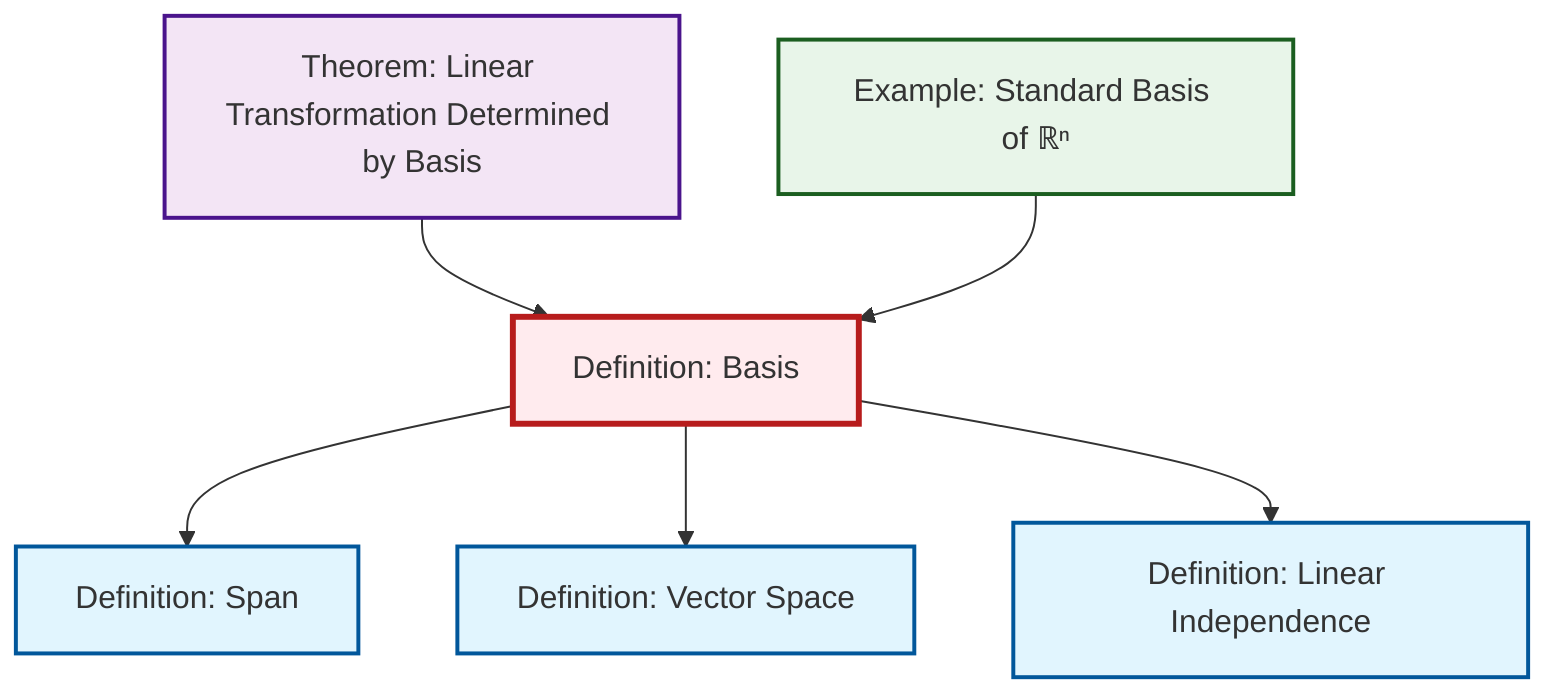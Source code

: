 graph TD
    classDef definition fill:#e1f5fe,stroke:#01579b,stroke-width:2px
    classDef theorem fill:#f3e5f5,stroke:#4a148c,stroke-width:2px
    classDef axiom fill:#fff3e0,stroke:#e65100,stroke-width:2px
    classDef example fill:#e8f5e9,stroke:#1b5e20,stroke-width:2px
    classDef current fill:#ffebee,stroke:#b71c1c,stroke-width:3px
    ex-standard-basis-rn["Example: Standard Basis of ℝⁿ"]:::example
    thm-linear-transformation-basis["Theorem: Linear Transformation Determined by Basis"]:::theorem
    def-basis["Definition: Basis"]:::definition
    def-vector-space["Definition: Vector Space"]:::definition
    def-span["Definition: Span"]:::definition
    def-linear-independence["Definition: Linear Independence"]:::definition
    def-basis --> def-span
    thm-linear-transformation-basis --> def-basis
    ex-standard-basis-rn --> def-basis
    def-basis --> def-vector-space
    def-basis --> def-linear-independence
    class def-basis current